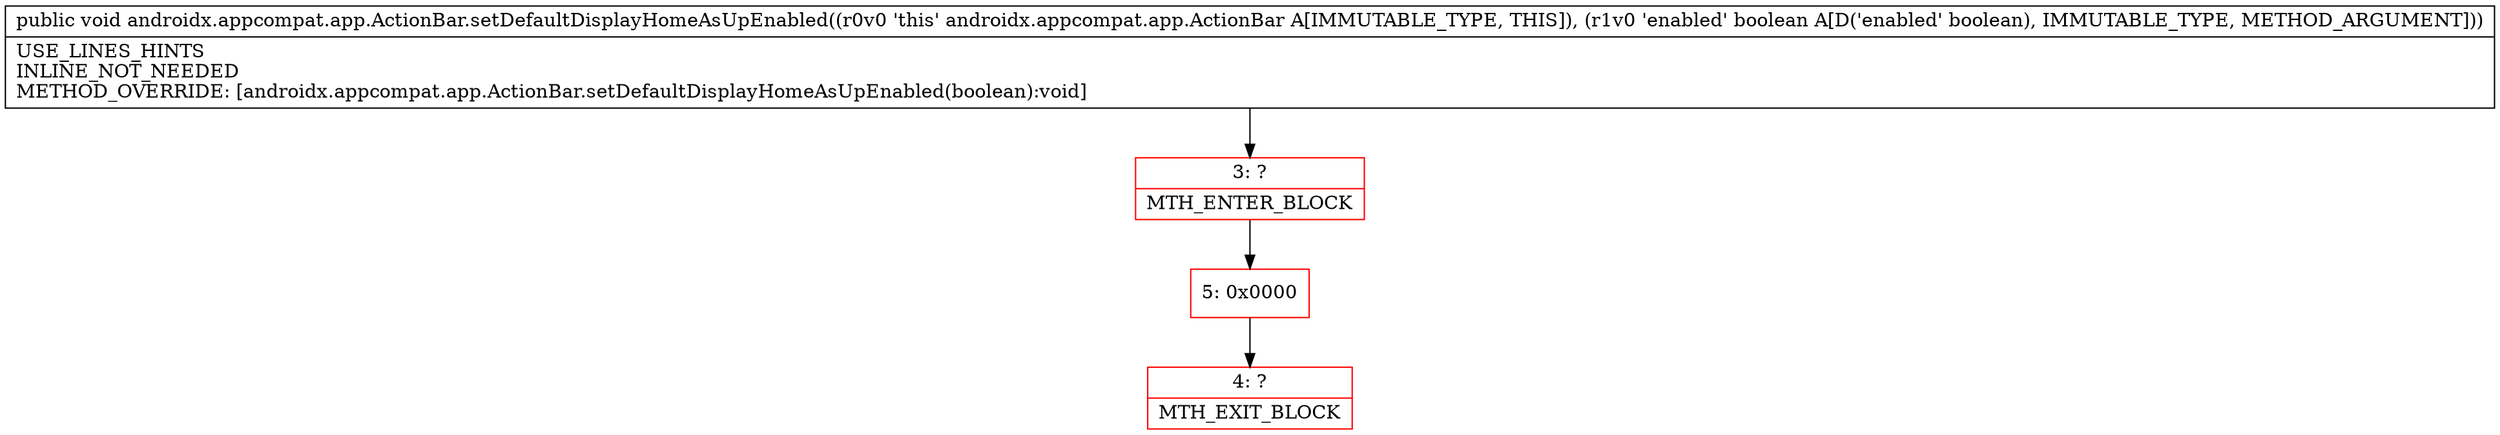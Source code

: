 digraph "CFG forandroidx.appcompat.app.ActionBar.setDefaultDisplayHomeAsUpEnabled(Z)V" {
subgraph cluster_Region_1799138050 {
label = "R(0)";
node [shape=record,color=blue];
}
Node_3 [shape=record,color=red,label="{3\:\ ?|MTH_ENTER_BLOCK\l}"];
Node_5 [shape=record,color=red,label="{5\:\ 0x0000}"];
Node_4 [shape=record,color=red,label="{4\:\ ?|MTH_EXIT_BLOCK\l}"];
MethodNode[shape=record,label="{public void androidx.appcompat.app.ActionBar.setDefaultDisplayHomeAsUpEnabled((r0v0 'this' androidx.appcompat.app.ActionBar A[IMMUTABLE_TYPE, THIS]), (r1v0 'enabled' boolean A[D('enabled' boolean), IMMUTABLE_TYPE, METHOD_ARGUMENT]))  | USE_LINES_HINTS\lINLINE_NOT_NEEDED\lMETHOD_OVERRIDE: [androidx.appcompat.app.ActionBar.setDefaultDisplayHomeAsUpEnabled(boolean):void]\l}"];
MethodNode -> Node_3;Node_3 -> Node_5;
Node_5 -> Node_4;
}

